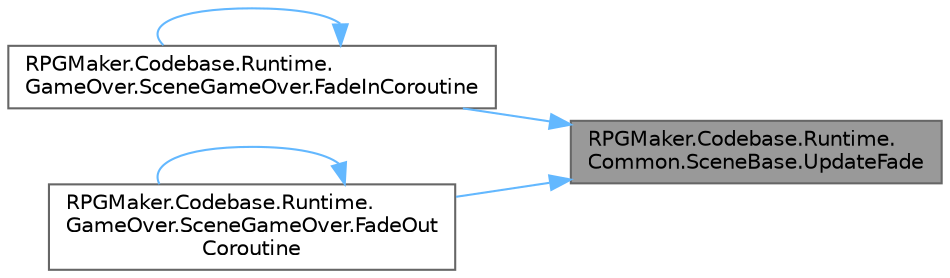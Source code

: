 digraph "RPGMaker.Codebase.Runtime.Common.SceneBase.UpdateFade"
{
 // LATEX_PDF_SIZE
  bgcolor="transparent";
  edge [fontname=Helvetica,fontsize=10,labelfontname=Helvetica,labelfontsize=10];
  node [fontname=Helvetica,fontsize=10,shape=box,height=0.2,width=0.4];
  rankdir="RL";
  Node1 [id="Node000001",label="RPGMaker.Codebase.Runtime.\lCommon.SceneBase.UpdateFade",height=0.2,width=0.4,color="gray40", fillcolor="grey60", style="filled", fontcolor="black",tooltip="😁 フェード更新"];
  Node1 -> Node2 [id="edge1_Node000001_Node000002",dir="back",color="steelblue1",style="solid",tooltip=" "];
  Node2 [id="Node000002",label="RPGMaker.Codebase.Runtime.\lGameOver.SceneGameOver.FadeInCoroutine",height=0.2,width=0.4,color="grey40", fillcolor="white", style="filled",URL="$dc/dd5/class_r_p_g_maker_1_1_codebase_1_1_runtime_1_1_game_over_1_1_scene_game_over.html#a1512cb2d041eb281e5550aa252dde5c2",tooltip="😁 フェード・イン・コルーチン"];
  Node2 -> Node2 [id="edge2_Node000002_Node000002",dir="back",color="steelblue1",style="solid",tooltip=" "];
  Node1 -> Node3 [id="edge3_Node000001_Node000003",dir="back",color="steelblue1",style="solid",tooltip=" "];
  Node3 [id="Node000003",label="RPGMaker.Codebase.Runtime.\lGameOver.SceneGameOver.FadeOut\lCoroutine",height=0.2,width=0.4,color="grey40", fillcolor="white", style="filled",URL="$dc/dd5/class_r_p_g_maker_1_1_codebase_1_1_runtime_1_1_game_over_1_1_scene_game_over.html#a8be2c65b1d7ced546fa2df8df869cb80",tooltip="😁 フェード・アウト・コルーチン"];
  Node3 -> Node3 [id="edge4_Node000003_Node000003",dir="back",color="steelblue1",style="solid",tooltip=" "];
}
